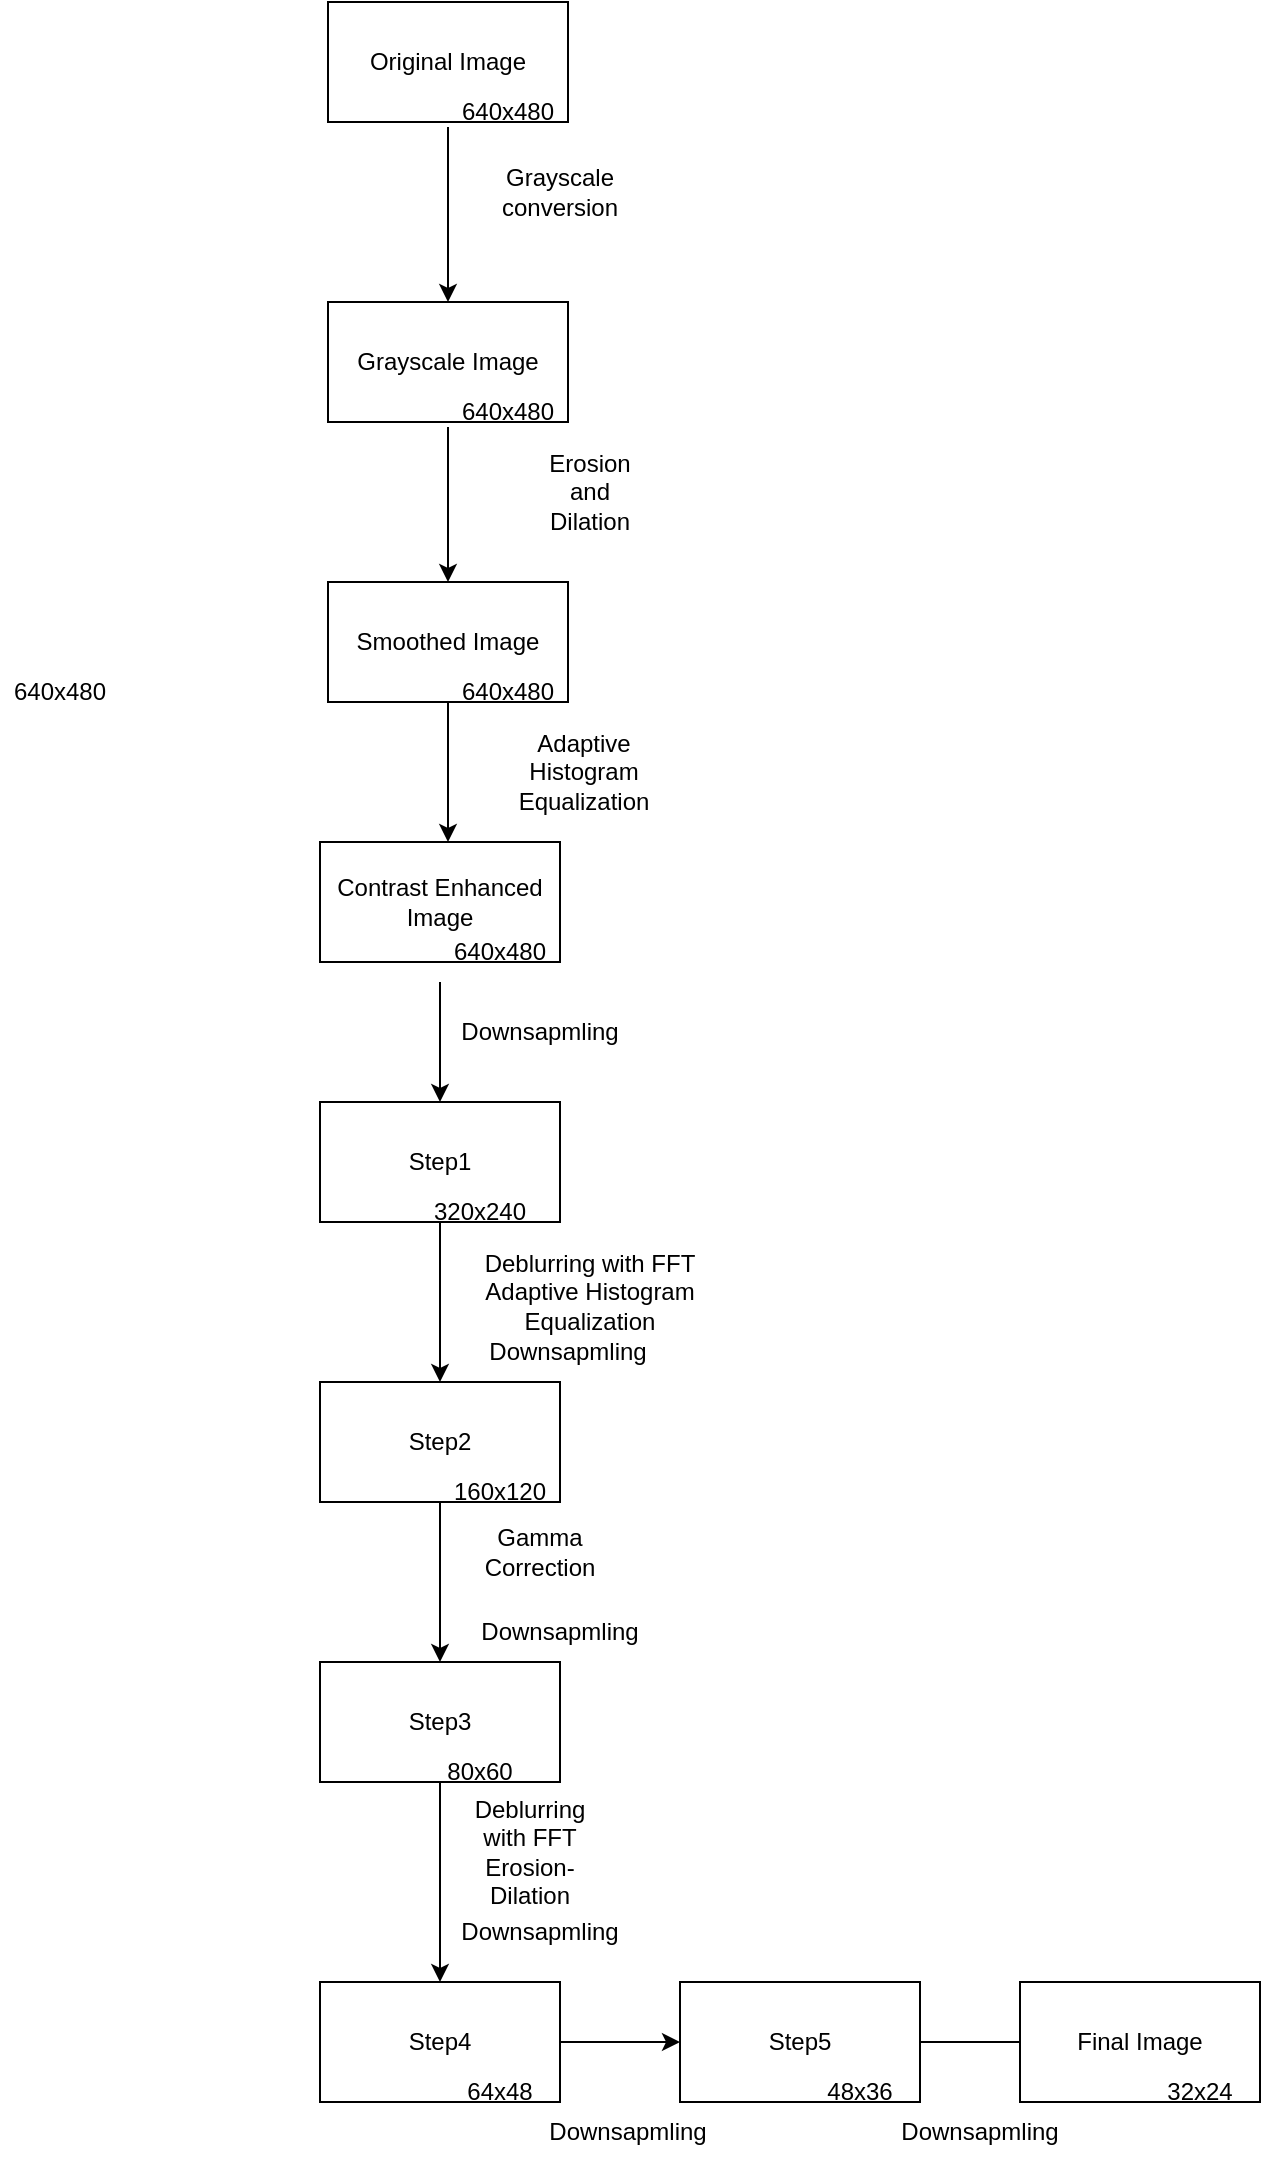 <mxfile version="22.1.18" type="github">
  <diagram name="Sayfa -1" id="Gj2gSd7K2H69_6VzcRKl">
    <mxGraphModel dx="1050" dy="1699" grid="1" gridSize="10" guides="1" tooltips="1" connect="1" arrows="1" fold="1" page="1" pageScale="1" pageWidth="827" pageHeight="1169" math="0" shadow="0">
      <root>
        <mxCell id="0" />
        <mxCell id="1" parent="0" />
        <mxCell id="wFkCNshnGClv44x8eFzm-1" value="Original Image" style="rounded=0;whiteSpace=wrap;html=1;" parent="1" vertex="1">
          <mxGeometry x="264" y="-480" width="120" height="60" as="geometry" />
        </mxCell>
        <mxCell id="wFkCNshnGClv44x8eFzm-2" value="Grayscale Image" style="rounded=0;whiteSpace=wrap;html=1;" parent="1" vertex="1">
          <mxGeometry x="264" y="-330" width="120" height="60" as="geometry" />
        </mxCell>
        <mxCell id="wFkCNshnGClv44x8eFzm-9" value="" style="edgeStyle=orthogonalEdgeStyle;rounded=0;orthogonalLoop=1;jettySize=auto;html=1;exitX=0;exitY=0.75;exitDx=0;exitDy=0;" parent="1" source="wFkCNshnGClv44x8eFzm-3" target="wFkCNshnGClv44x8eFzm-2" edge="1">
          <mxGeometry relative="1" as="geometry">
            <Array as="points">
              <mxPoint x="324" y="-400" />
              <mxPoint x="324" y="-400" />
            </Array>
          </mxGeometry>
        </mxCell>
        <mxCell id="wFkCNshnGClv44x8eFzm-3" value="640x480" style="text;html=1;strokeColor=none;fillColor=none;align=center;verticalAlign=middle;whiteSpace=wrap;rounded=0;" parent="1" vertex="1">
          <mxGeometry x="324" y="-440" width="60" height="30" as="geometry" />
        </mxCell>
        <mxCell id="wFkCNshnGClv44x8eFzm-10" value="" style="edgeStyle=orthogonalEdgeStyle;rounded=0;orthogonalLoop=1;jettySize=auto;html=1;exitX=0;exitY=0.75;exitDx=0;exitDy=0;" parent="1" source="wFkCNshnGClv44x8eFzm-4" target="wFkCNshnGClv44x8eFzm-5" edge="1">
          <mxGeometry relative="1" as="geometry">
            <Array as="points">
              <mxPoint x="324" y="-267" />
              <mxPoint x="324" y="-160" />
            </Array>
          </mxGeometry>
        </mxCell>
        <mxCell id="wFkCNshnGClv44x8eFzm-4" value="640x480" style="text;html=1;strokeColor=none;fillColor=none;align=center;verticalAlign=middle;whiteSpace=wrap;rounded=0;" parent="1" vertex="1">
          <mxGeometry x="324" y="-290" width="60" height="30" as="geometry" />
        </mxCell>
        <mxCell id="khkEsvPdjJkN44EHwx-8-8" value="" style="edgeStyle=orthogonalEdgeStyle;rounded=0;orthogonalLoop=1;jettySize=auto;html=1;" parent="1" source="wFkCNshnGClv44x8eFzm-5" target="khkEsvPdjJkN44EHwx-8-6" edge="1">
          <mxGeometry relative="1" as="geometry">
            <Array as="points">
              <mxPoint x="324" y="-80" />
              <mxPoint x="324" y="-80" />
            </Array>
          </mxGeometry>
        </mxCell>
        <mxCell id="wFkCNshnGClv44x8eFzm-5" value="Smoothed Image" style="rounded=0;whiteSpace=wrap;html=1;" parent="1" vertex="1">
          <mxGeometry x="264" y="-190" width="120" height="60" as="geometry" />
        </mxCell>
        <mxCell id="wFkCNshnGClv44x8eFzm-12" value="640x480" style="text;html=1;strokeColor=none;fillColor=none;align=center;verticalAlign=middle;whiteSpace=wrap;rounded=0;" parent="1" vertex="1">
          <mxGeometry x="324" y="-150" width="60" height="30" as="geometry" />
        </mxCell>
        <mxCell id="khkEsvPdjJkN44EHwx-8-2" value="640x480" style="text;html=1;strokeColor=none;fillColor=none;align=center;verticalAlign=middle;whiteSpace=wrap;rounded=0;" parent="1" vertex="1">
          <mxGeometry x="100" y="-150" width="60" height="30" as="geometry" />
        </mxCell>
        <mxCell id="khkEsvPdjJkN44EHwx-8-6" value="Contrast Enhanced Image" style="rounded=0;whiteSpace=wrap;html=1;" parent="1" vertex="1">
          <mxGeometry x="260" y="-60" width="120" height="60" as="geometry" />
        </mxCell>
        <mxCell id="khkEsvPdjJkN44EHwx-8-11" value="" style="edgeStyle=orthogonalEdgeStyle;rounded=0;orthogonalLoop=1;jettySize=auto;html=1;" parent="1" source="khkEsvPdjJkN44EHwx-8-9" target="khkEsvPdjJkN44EHwx-8-10" edge="1">
          <mxGeometry relative="1" as="geometry">
            <Array as="points">
              <mxPoint x="320" y="20" />
              <mxPoint x="320" y="20" />
            </Array>
          </mxGeometry>
        </mxCell>
        <mxCell id="khkEsvPdjJkN44EHwx-8-9" value="640x480" style="text;html=1;strokeColor=none;fillColor=none;align=center;verticalAlign=middle;whiteSpace=wrap;rounded=0;" parent="1" vertex="1">
          <mxGeometry x="320" y="-20" width="60" height="30" as="geometry" />
        </mxCell>
        <mxCell id="khkEsvPdjJkN44EHwx-8-16" value="" style="edgeStyle=orthogonalEdgeStyle;rounded=0;orthogonalLoop=1;jettySize=auto;html=1;" parent="1" source="khkEsvPdjJkN44EHwx-8-10" target="khkEsvPdjJkN44EHwx-8-15" edge="1">
          <mxGeometry relative="1" as="geometry" />
        </mxCell>
        <mxCell id="khkEsvPdjJkN44EHwx-8-10" value="Step1" style="rounded=0;whiteSpace=wrap;html=1;" parent="1" vertex="1">
          <mxGeometry x="260" y="70" width="120" height="60" as="geometry" />
        </mxCell>
        <mxCell id="khkEsvPdjJkN44EHwx-8-12" value="Downsapmling" style="text;html=1;strokeColor=none;fillColor=none;align=center;verticalAlign=middle;whiteSpace=wrap;rounded=0;" parent="1" vertex="1">
          <mxGeometry x="340" y="20" width="60" height="30" as="geometry" />
        </mxCell>
        <mxCell id="khkEsvPdjJkN44EHwx-8-13" value="320x240" style="text;html=1;strokeColor=none;fillColor=none;align=center;verticalAlign=middle;whiteSpace=wrap;rounded=0;" parent="1" vertex="1">
          <mxGeometry x="310" y="110" width="60" height="30" as="geometry" />
        </mxCell>
        <mxCell id="khkEsvPdjJkN44EHwx-8-22" value="" style="edgeStyle=orthogonalEdgeStyle;rounded=0;orthogonalLoop=1;jettySize=auto;html=1;" parent="1" source="khkEsvPdjJkN44EHwx-8-15" target="khkEsvPdjJkN44EHwx-8-21" edge="1">
          <mxGeometry relative="1" as="geometry" />
        </mxCell>
        <mxCell id="khkEsvPdjJkN44EHwx-8-15" value="Step2" style="rounded=0;whiteSpace=wrap;html=1;" parent="1" vertex="1">
          <mxGeometry x="260" y="210" width="120" height="60" as="geometry" />
        </mxCell>
        <mxCell id="khkEsvPdjJkN44EHwx-8-18" value="Deblurring with FFT&lt;br&gt;Adaptive Histogram Equalization" style="text;html=1;strokeColor=none;fillColor=none;align=center;verticalAlign=middle;whiteSpace=wrap;rounded=0;" parent="1" vertex="1">
          <mxGeometry x="327" y="150" width="136" height="30" as="geometry" />
        </mxCell>
        <mxCell id="khkEsvPdjJkN44EHwx-8-19" value="Downsapmling" style="text;html=1;strokeColor=none;fillColor=none;align=center;verticalAlign=middle;whiteSpace=wrap;rounded=0;" parent="1" vertex="1">
          <mxGeometry x="354" y="180" width="60" height="30" as="geometry" />
        </mxCell>
        <mxCell id="khkEsvPdjJkN44EHwx-8-20" value="160x120" style="text;html=1;strokeColor=none;fillColor=none;align=center;verticalAlign=middle;whiteSpace=wrap;rounded=0;" parent="1" vertex="1">
          <mxGeometry x="320" y="250" width="60" height="30" as="geometry" />
        </mxCell>
        <mxCell id="khkEsvPdjJkN44EHwx-8-27" value="" style="edgeStyle=orthogonalEdgeStyle;rounded=0;orthogonalLoop=1;jettySize=auto;html=1;" parent="1" source="khkEsvPdjJkN44EHwx-8-21" target="khkEsvPdjJkN44EHwx-8-26" edge="1">
          <mxGeometry relative="1" as="geometry" />
        </mxCell>
        <mxCell id="khkEsvPdjJkN44EHwx-8-21" value="Step3" style="rounded=0;whiteSpace=wrap;html=1;" parent="1" vertex="1">
          <mxGeometry x="260" y="350" width="120" height="60" as="geometry" />
        </mxCell>
        <mxCell id="khkEsvPdjJkN44EHwx-8-23" value="Gamma Correction" style="text;html=1;strokeColor=none;fillColor=none;align=center;verticalAlign=middle;whiteSpace=wrap;rounded=0;" parent="1" vertex="1">
          <mxGeometry x="340" y="280" width="60" height="30" as="geometry" />
        </mxCell>
        <mxCell id="khkEsvPdjJkN44EHwx-8-24" value="Downsapmling" style="text;html=1;strokeColor=none;fillColor=none;align=center;verticalAlign=middle;whiteSpace=wrap;rounded=0;" parent="1" vertex="1">
          <mxGeometry x="350" y="320" width="60" height="30" as="geometry" />
        </mxCell>
        <mxCell id="khkEsvPdjJkN44EHwx-8-25" value="80x60" style="text;html=1;strokeColor=none;fillColor=none;align=center;verticalAlign=middle;whiteSpace=wrap;rounded=0;" parent="1" vertex="1">
          <mxGeometry x="310" y="390" width="60" height="30" as="geometry" />
        </mxCell>
        <mxCell id="khkEsvPdjJkN44EHwx-8-32" value="" style="edgeStyle=orthogonalEdgeStyle;rounded=0;orthogonalLoop=1;jettySize=auto;html=1;" parent="1" source="khkEsvPdjJkN44EHwx-8-26" target="khkEsvPdjJkN44EHwx-8-30" edge="1">
          <mxGeometry relative="1" as="geometry" />
        </mxCell>
        <mxCell id="khkEsvPdjJkN44EHwx-8-26" value="Step4" style="rounded=0;whiteSpace=wrap;html=1;" parent="1" vertex="1">
          <mxGeometry x="260" y="510" width="120" height="60" as="geometry" />
        </mxCell>
        <mxCell id="khkEsvPdjJkN44EHwx-8-28" value="Downsapmling" style="text;html=1;strokeColor=none;fillColor=none;align=center;verticalAlign=middle;whiteSpace=wrap;rounded=0;" parent="1" vertex="1">
          <mxGeometry x="340" y="470" width="60" height="30" as="geometry" />
        </mxCell>
        <mxCell id="khkEsvPdjJkN44EHwx-8-29" value="64x48" style="text;html=1;strokeColor=none;fillColor=none;align=center;verticalAlign=middle;whiteSpace=wrap;rounded=0;" parent="1" vertex="1">
          <mxGeometry x="320" y="550" width="60" height="30" as="geometry" />
        </mxCell>
        <mxCell id="khkEsvPdjJkN44EHwx-8-36" value="" style="edgeStyle=orthogonalEdgeStyle;rounded=0;orthogonalLoop=1;jettySize=auto;html=1;" parent="1" source="khkEsvPdjJkN44EHwx-8-30" target="khkEsvPdjJkN44EHwx-8-35" edge="1">
          <mxGeometry relative="1" as="geometry" />
        </mxCell>
        <mxCell id="khkEsvPdjJkN44EHwx-8-30" value="Step5" style="rounded=0;whiteSpace=wrap;html=1;" parent="1" vertex="1">
          <mxGeometry x="440" y="510" width="120" height="60" as="geometry" />
        </mxCell>
        <mxCell id="khkEsvPdjJkN44EHwx-8-31" value="48x36" style="text;html=1;strokeColor=none;fillColor=none;align=center;verticalAlign=middle;whiteSpace=wrap;rounded=0;" parent="1" vertex="1">
          <mxGeometry x="500" y="550" width="60" height="30" as="geometry" />
        </mxCell>
        <mxCell id="khkEsvPdjJkN44EHwx-8-33" value="Downsapmling" style="text;html=1;strokeColor=none;fillColor=none;align=center;verticalAlign=middle;whiteSpace=wrap;rounded=0;" parent="1" vertex="1">
          <mxGeometry x="384" y="570" width="60" height="30" as="geometry" />
        </mxCell>
        <mxCell id="khkEsvPdjJkN44EHwx-8-34" value="Final Image" style="rounded=0;whiteSpace=wrap;html=1;" parent="1" vertex="1">
          <mxGeometry x="610" y="510" width="120" height="60" as="geometry" />
        </mxCell>
        <mxCell id="khkEsvPdjJkN44EHwx-8-35" value="32x24" style="text;html=1;strokeColor=none;fillColor=none;align=center;verticalAlign=middle;whiteSpace=wrap;rounded=0;" parent="1" vertex="1">
          <mxGeometry x="670" y="550" width="60" height="30" as="geometry" />
        </mxCell>
        <mxCell id="khkEsvPdjJkN44EHwx-8-37" value="Downsapmling" style="text;html=1;strokeColor=none;fillColor=none;align=center;verticalAlign=middle;whiteSpace=wrap;rounded=0;" parent="1" vertex="1">
          <mxGeometry x="560" y="570" width="60" height="30" as="geometry" />
        </mxCell>
        <mxCell id="khkEsvPdjJkN44EHwx-8-38" value="Grayscale conversion" style="text;html=1;strokeColor=none;fillColor=none;align=center;verticalAlign=middle;whiteSpace=wrap;rounded=0;" parent="1" vertex="1">
          <mxGeometry x="335" y="-400" width="90" height="30" as="geometry" />
        </mxCell>
        <mxCell id="_zLME86XKNih1tHMlNpd-1" value="Erosion and Dilation" style="text;html=1;strokeColor=none;fillColor=none;align=center;verticalAlign=middle;whiteSpace=wrap;rounded=0;" vertex="1" parent="1">
          <mxGeometry x="365" y="-250" width="60" height="30" as="geometry" />
        </mxCell>
        <mxCell id="_zLME86XKNih1tHMlNpd-2" value="Adaptive Histogram Equalization" style="text;html=1;strokeColor=none;fillColor=none;align=center;verticalAlign=middle;whiteSpace=wrap;rounded=0;" vertex="1" parent="1">
          <mxGeometry x="362" y="-110" width="60" height="30" as="geometry" />
        </mxCell>
        <mxCell id="_zLME86XKNih1tHMlNpd-3" value="Deblurring with FFT&lt;br&gt;Erosion-Dilation" style="text;html=1;strokeColor=none;fillColor=none;align=center;verticalAlign=middle;whiteSpace=wrap;rounded=0;" vertex="1" parent="1">
          <mxGeometry x="335" y="430" width="60" height="30" as="geometry" />
        </mxCell>
      </root>
    </mxGraphModel>
  </diagram>
</mxfile>
